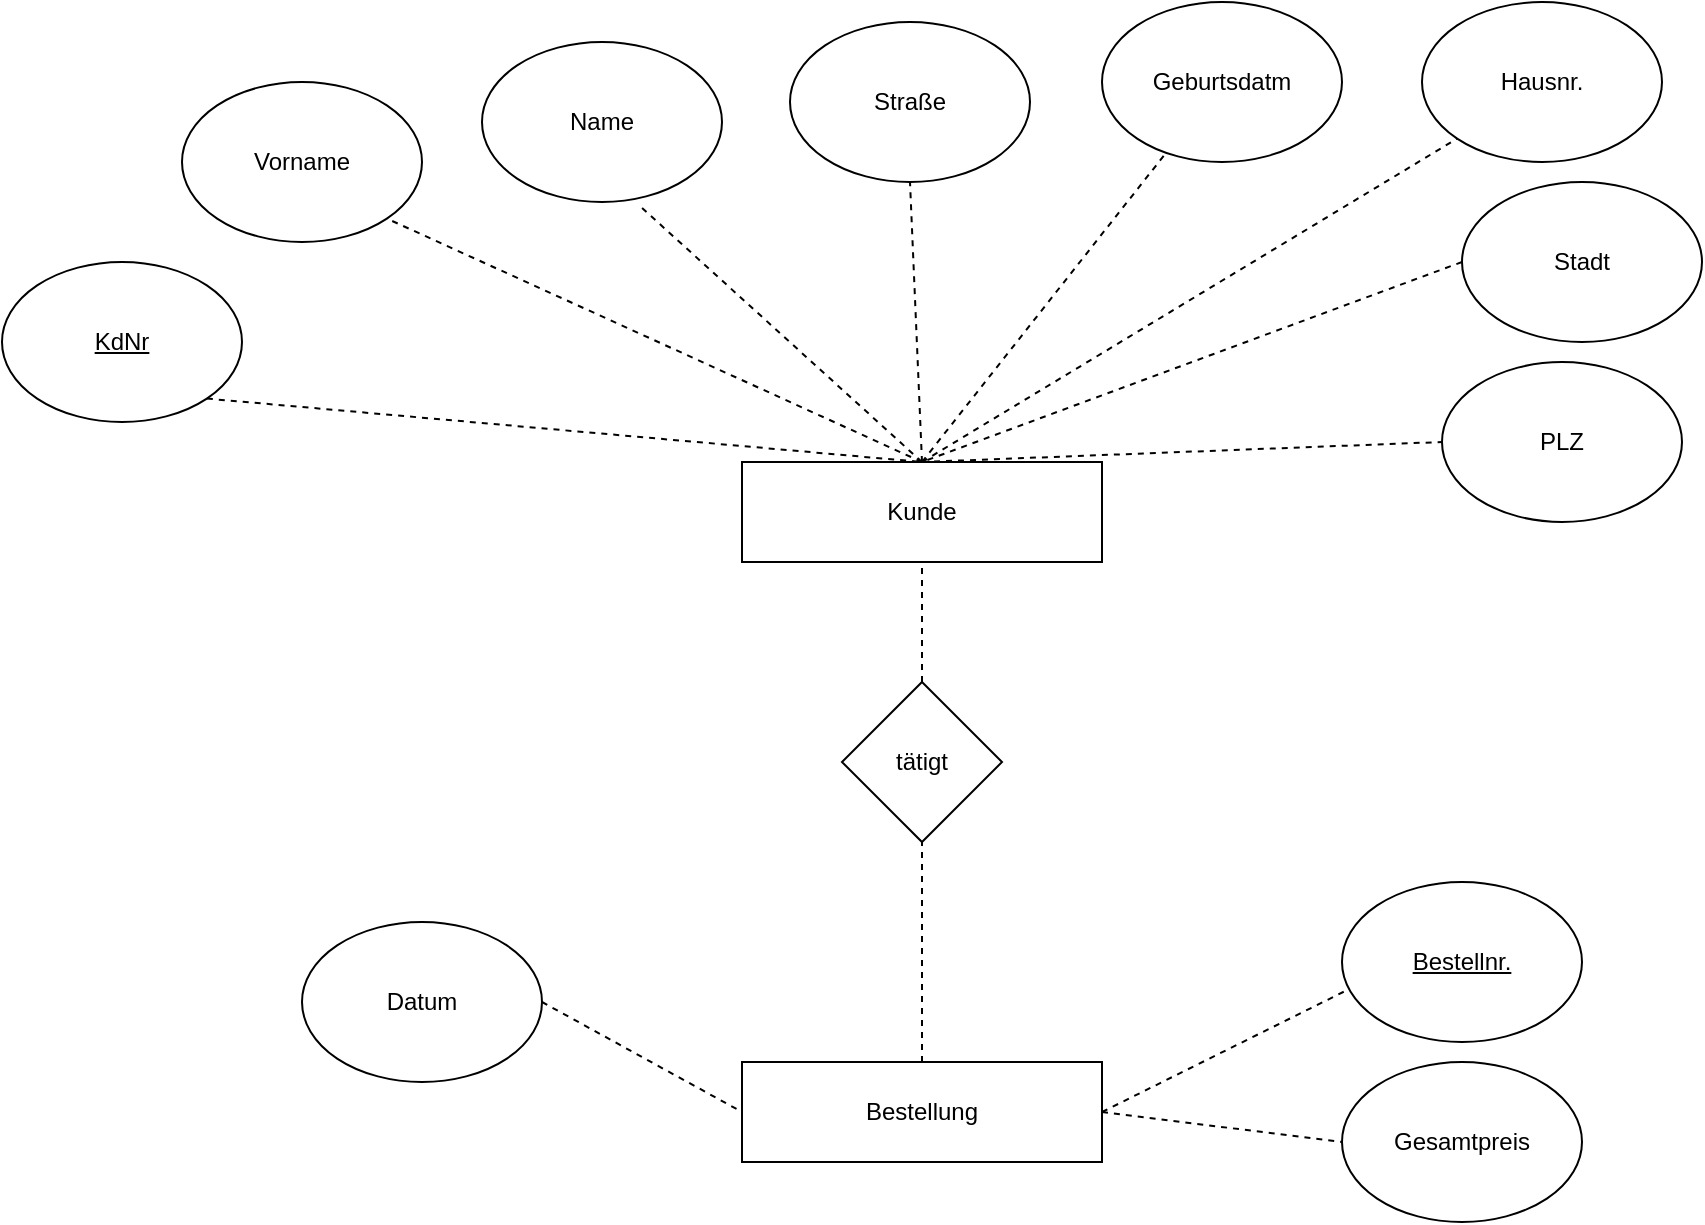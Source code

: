 <mxfile version="15.5.5" type="github">
  <diagram id="iYXTh_BV50-DcyyvD-VH" name="Page-1">
    <mxGraphModel dx="1780" dy="670" grid="1" gridSize="10" guides="1" tooltips="1" connect="1" arrows="1" fold="1" page="1" pageScale="1" pageWidth="827" pageHeight="1169" math="0" shadow="0">
      <root>
        <mxCell id="0" />
        <mxCell id="1" parent="0" />
        <mxCell id="gF4w-Wv8mVssBSiLtG0P-1" value="Kunde" style="rounded=0;whiteSpace=wrap;html=1;" parent="1" vertex="1">
          <mxGeometry x="390" y="250" width="180" height="50" as="geometry" />
        </mxCell>
        <mxCell id="gF4w-Wv8mVssBSiLtG0P-2" value="&lt;u&gt;KdNr&lt;/u&gt;" style="ellipse;whiteSpace=wrap;html=1;" parent="1" vertex="1">
          <mxGeometry x="20" y="150" width="120" height="80" as="geometry" />
        </mxCell>
        <mxCell id="gF4w-Wv8mVssBSiLtG0P-3" value="" style="endArrow=none;dashed=1;html=1;rounded=0;entryX=0.5;entryY=0;entryDx=0;entryDy=0;exitX=1;exitY=1;exitDx=0;exitDy=0;" parent="1" source="gF4w-Wv8mVssBSiLtG0P-2" target="gF4w-Wv8mVssBSiLtG0P-1" edge="1">
          <mxGeometry width="50" height="50" relative="1" as="geometry">
            <mxPoint x="300" y="140" as="sourcePoint" />
            <mxPoint x="300" y="210" as="targetPoint" />
          </mxGeometry>
        </mxCell>
        <mxCell id="RwKmN7ryFgWnyT84SK3E-1" value="Vorname" style="ellipse;whiteSpace=wrap;html=1;" vertex="1" parent="1">
          <mxGeometry x="110" y="60" width="120" height="80" as="geometry" />
        </mxCell>
        <mxCell id="RwKmN7ryFgWnyT84SK3E-2" value="Name" style="ellipse;whiteSpace=wrap;html=1;" vertex="1" parent="1">
          <mxGeometry x="260" y="40" width="120" height="80" as="geometry" />
        </mxCell>
        <mxCell id="RwKmN7ryFgWnyT84SK3E-3" value="Straße" style="ellipse;whiteSpace=wrap;html=1;" vertex="1" parent="1">
          <mxGeometry x="414" y="30" width="120" height="80" as="geometry" />
        </mxCell>
        <mxCell id="RwKmN7ryFgWnyT84SK3E-4" value="Geburtsdatm" style="ellipse;whiteSpace=wrap;html=1;" vertex="1" parent="1">
          <mxGeometry x="570" y="20" width="120" height="80" as="geometry" />
        </mxCell>
        <mxCell id="RwKmN7ryFgWnyT84SK3E-5" value="Hausnr." style="ellipse;whiteSpace=wrap;html=1;" vertex="1" parent="1">
          <mxGeometry x="730" y="20" width="120" height="80" as="geometry" />
        </mxCell>
        <mxCell id="RwKmN7ryFgWnyT84SK3E-6" value="PLZ" style="ellipse;whiteSpace=wrap;html=1;" vertex="1" parent="1">
          <mxGeometry x="740" y="200" width="120" height="80" as="geometry" />
        </mxCell>
        <mxCell id="RwKmN7ryFgWnyT84SK3E-7" value="Stadt" style="ellipse;whiteSpace=wrap;html=1;" vertex="1" parent="1">
          <mxGeometry x="750" y="110" width="120" height="80" as="geometry" />
        </mxCell>
        <mxCell id="RwKmN7ryFgWnyT84SK3E-8" value="" style="endArrow=none;dashed=1;html=1;rounded=0;entryX=1;entryY=1;entryDx=0;entryDy=0;exitX=0.5;exitY=0;exitDx=0;exitDy=0;" edge="1" parent="1" source="gF4w-Wv8mVssBSiLtG0P-1" target="RwKmN7ryFgWnyT84SK3E-1">
          <mxGeometry width="50" height="50" relative="1" as="geometry">
            <mxPoint x="400" y="220" as="sourcePoint" />
            <mxPoint x="450" y="170" as="targetPoint" />
          </mxGeometry>
        </mxCell>
        <mxCell id="RwKmN7ryFgWnyT84SK3E-9" value="" style="endArrow=none;dashed=1;html=1;rounded=0;entryX=0.652;entryY=1.017;entryDx=0;entryDy=0;exitX=0.5;exitY=0;exitDx=0;exitDy=0;entryPerimeter=0;" edge="1" parent="1" source="gF4w-Wv8mVssBSiLtG0P-1" target="RwKmN7ryFgWnyT84SK3E-2">
          <mxGeometry width="50" height="50" relative="1" as="geometry">
            <mxPoint x="537.57" y="221.72" as="sourcePoint" />
            <mxPoint x="339.996" y="110.004" as="targetPoint" />
          </mxGeometry>
        </mxCell>
        <mxCell id="RwKmN7ryFgWnyT84SK3E-10" value="" style="endArrow=none;dashed=1;html=1;rounded=0;entryX=0.5;entryY=1;entryDx=0;entryDy=0;exitX=0.5;exitY=0;exitDx=0;exitDy=0;" edge="1" parent="1" source="gF4w-Wv8mVssBSiLtG0P-1" target="RwKmN7ryFgWnyT84SK3E-3">
          <mxGeometry width="50" height="50" relative="1" as="geometry">
            <mxPoint x="470" y="230" as="sourcePoint" />
            <mxPoint x="272.426" y="158.284" as="targetPoint" />
          </mxGeometry>
        </mxCell>
        <mxCell id="RwKmN7ryFgWnyT84SK3E-11" value="" style="endArrow=none;dashed=1;html=1;rounded=0;exitX=0.5;exitY=0;exitDx=0;exitDy=0;" edge="1" parent="1" source="gF4w-Wv8mVssBSiLtG0P-1" target="RwKmN7ryFgWnyT84SK3E-4">
          <mxGeometry width="50" height="50" relative="1" as="geometry">
            <mxPoint x="510" y="250" as="sourcePoint" />
            <mxPoint x="282.426" y="168.284" as="targetPoint" />
          </mxGeometry>
        </mxCell>
        <mxCell id="RwKmN7ryFgWnyT84SK3E-12" value="" style="endArrow=none;dashed=1;html=1;rounded=0;entryX=0;entryY=1;entryDx=0;entryDy=0;" edge="1" parent="1" target="RwKmN7ryFgWnyT84SK3E-5">
          <mxGeometry width="50" height="50" relative="1" as="geometry">
            <mxPoint x="480" y="250" as="sourcePoint" />
            <mxPoint x="292.426" y="178.284" as="targetPoint" />
          </mxGeometry>
        </mxCell>
        <mxCell id="RwKmN7ryFgWnyT84SK3E-13" value="" style="endArrow=none;dashed=1;html=1;rounded=0;entryX=0.5;entryY=0;entryDx=0;entryDy=0;exitX=0;exitY=0.5;exitDx=0;exitDy=0;" edge="1" parent="1" source="RwKmN7ryFgWnyT84SK3E-7" target="gF4w-Wv8mVssBSiLtG0P-1">
          <mxGeometry width="50" height="50" relative="1" as="geometry">
            <mxPoint x="500" y="300" as="sourcePoint" />
            <mxPoint x="302.426" y="188.284" as="targetPoint" />
          </mxGeometry>
        </mxCell>
        <mxCell id="RwKmN7ryFgWnyT84SK3E-15" value="" style="endArrow=none;dashed=1;html=1;rounded=0;entryX=0;entryY=0.5;entryDx=0;entryDy=0;" edge="1" parent="1" target="RwKmN7ryFgWnyT84SK3E-6">
          <mxGeometry width="50" height="50" relative="1" as="geometry">
            <mxPoint x="480" y="250" as="sourcePoint" />
            <mxPoint x="490" y="180" as="targetPoint" />
          </mxGeometry>
        </mxCell>
        <mxCell id="RwKmN7ryFgWnyT84SK3E-18" value="tätigt" style="rhombus;whiteSpace=wrap;html=1;" vertex="1" parent="1">
          <mxGeometry x="440" y="360" width="80" height="80" as="geometry" />
        </mxCell>
        <mxCell id="RwKmN7ryFgWnyT84SK3E-20" value="" style="endArrow=none;dashed=1;html=1;rounded=0;entryX=0.5;entryY=1;entryDx=0;entryDy=0;exitX=0.5;exitY=0;exitDx=0;exitDy=0;" edge="1" parent="1" source="RwKmN7ryFgWnyT84SK3E-18" target="gF4w-Wv8mVssBSiLtG0P-1">
          <mxGeometry width="50" height="50" relative="1" as="geometry">
            <mxPoint x="400" y="360" as="sourcePoint" />
            <mxPoint x="450" y="310" as="targetPoint" />
          </mxGeometry>
        </mxCell>
        <mxCell id="RwKmN7ryFgWnyT84SK3E-22" value="Bestellung" style="rounded=0;whiteSpace=wrap;html=1;" vertex="1" parent="1">
          <mxGeometry x="390" y="550" width="180" height="50" as="geometry" />
        </mxCell>
        <mxCell id="RwKmN7ryFgWnyT84SK3E-23" value="Gesamtpreis" style="ellipse;whiteSpace=wrap;html=1;" vertex="1" parent="1">
          <mxGeometry x="690" y="550" width="120" height="80" as="geometry" />
        </mxCell>
        <mxCell id="RwKmN7ryFgWnyT84SK3E-24" value="&lt;u&gt;Bestellnr.&lt;/u&gt;" style="ellipse;whiteSpace=wrap;html=1;" vertex="1" parent="1">
          <mxGeometry x="690" y="460" width="120" height="80" as="geometry" />
        </mxCell>
        <mxCell id="RwKmN7ryFgWnyT84SK3E-25" value="Datum" style="ellipse;whiteSpace=wrap;html=1;" vertex="1" parent="1">
          <mxGeometry x="170" y="480" width="120" height="80" as="geometry" />
        </mxCell>
        <mxCell id="RwKmN7ryFgWnyT84SK3E-26" value="" style="endArrow=none;dashed=1;html=1;rounded=0;entryX=0;entryY=0.5;entryDx=0;entryDy=0;exitX=1;exitY=0.5;exitDx=0;exitDy=0;" edge="1" parent="1" source="RwKmN7ryFgWnyT84SK3E-25" target="RwKmN7ryFgWnyT84SK3E-22">
          <mxGeometry width="50" height="50" relative="1" as="geometry">
            <mxPoint x="290" y="640" as="sourcePoint" />
            <mxPoint x="340" y="590" as="targetPoint" />
          </mxGeometry>
        </mxCell>
        <mxCell id="RwKmN7ryFgWnyT84SK3E-27" value="" style="endArrow=none;dashed=1;html=1;rounded=0;exitX=1;exitY=0.5;exitDx=0;exitDy=0;entryX=0.014;entryY=0.681;entryDx=0;entryDy=0;entryPerimeter=0;" edge="1" parent="1" source="RwKmN7ryFgWnyT84SK3E-22" target="RwKmN7ryFgWnyT84SK3E-24">
          <mxGeometry width="50" height="50" relative="1" as="geometry">
            <mxPoint x="620" y="560" as="sourcePoint" />
            <mxPoint x="670" y="510" as="targetPoint" />
          </mxGeometry>
        </mxCell>
        <mxCell id="RwKmN7ryFgWnyT84SK3E-28" value="" style="endArrow=none;dashed=1;html=1;rounded=0;exitX=1;exitY=0.5;exitDx=0;exitDy=0;entryX=0;entryY=0.5;entryDx=0;entryDy=0;" edge="1" parent="1" source="RwKmN7ryFgWnyT84SK3E-22" target="RwKmN7ryFgWnyT84SK3E-23">
          <mxGeometry width="50" height="50" relative="1" as="geometry">
            <mxPoint x="620" y="650" as="sourcePoint" />
            <mxPoint x="670" y="600" as="targetPoint" />
          </mxGeometry>
        </mxCell>
        <mxCell id="RwKmN7ryFgWnyT84SK3E-29" value="" style="endArrow=none;dashed=1;html=1;rounded=0;entryX=0.5;entryY=1;entryDx=0;entryDy=0;exitX=0.5;exitY=0;exitDx=0;exitDy=0;" edge="1" parent="1" source="RwKmN7ryFgWnyT84SK3E-22" target="RwKmN7ryFgWnyT84SK3E-18">
          <mxGeometry width="50" height="50" relative="1" as="geometry">
            <mxPoint x="460" y="520" as="sourcePoint" />
            <mxPoint x="510" y="470" as="targetPoint" />
          </mxGeometry>
        </mxCell>
      </root>
    </mxGraphModel>
  </diagram>
</mxfile>
